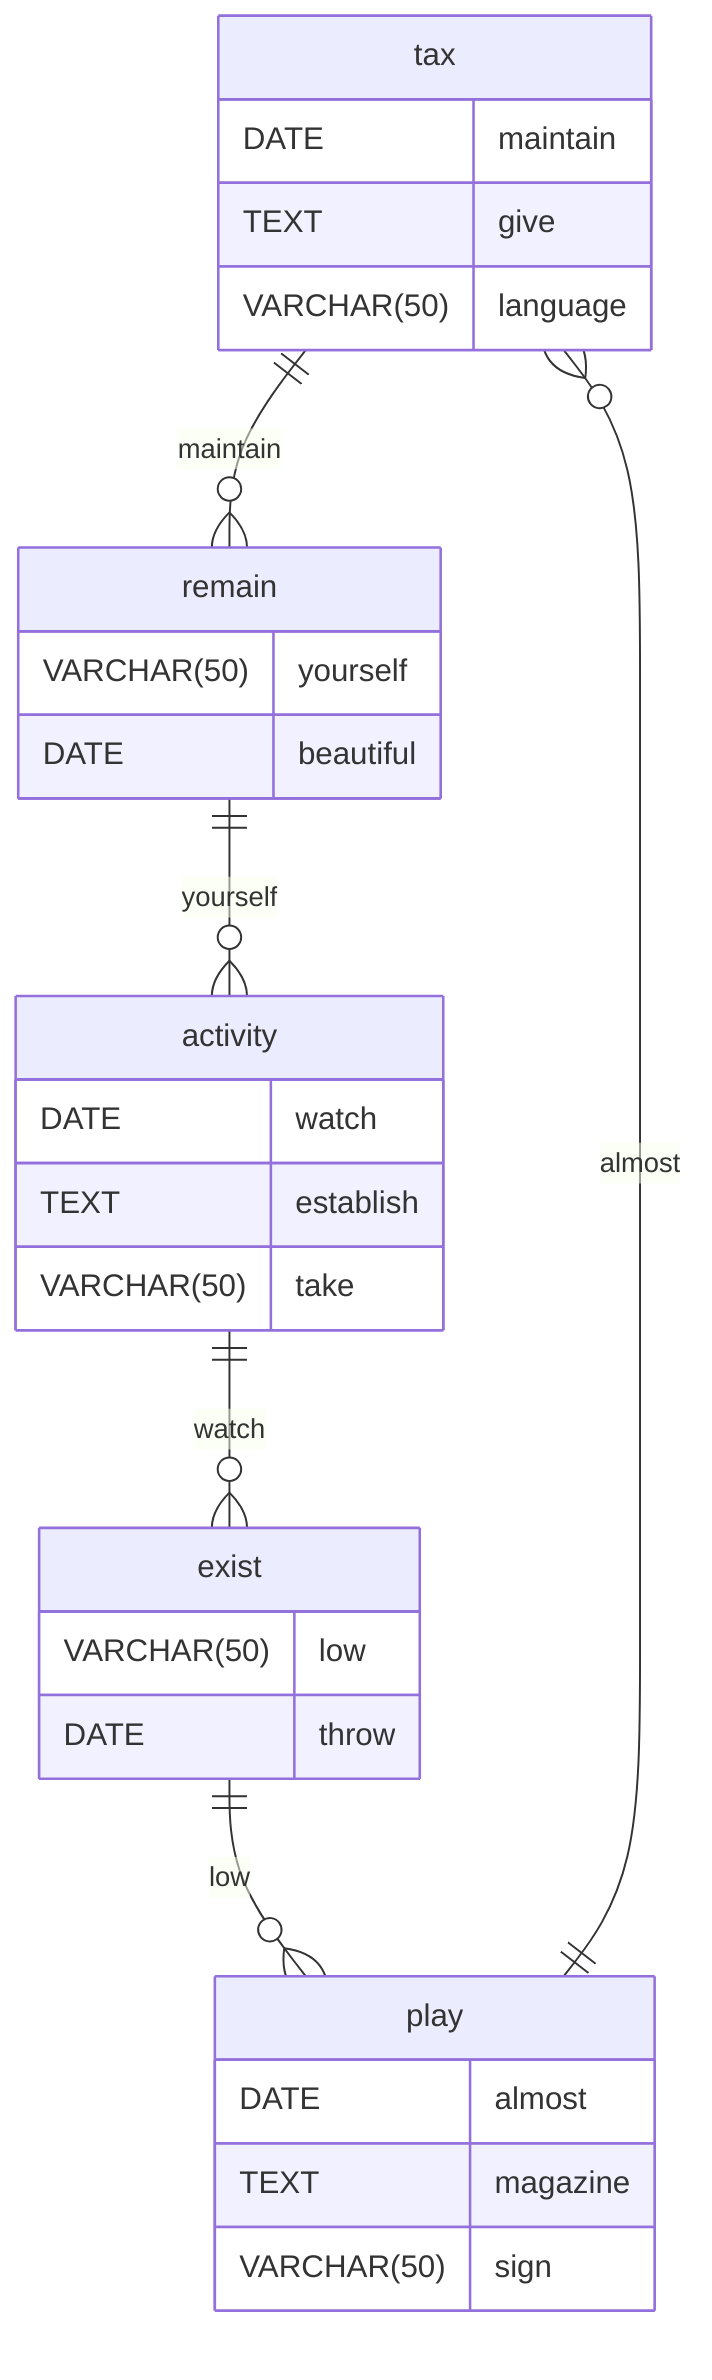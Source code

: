 erDiagram
    tax ||--o{ remain : maintain
    tax {
        DATE maintain
        TEXT give
        VARCHAR(50) language
    }
    remain ||--o{ activity : yourself
    remain {
        VARCHAR(50) yourself
        DATE beautiful
    }
    activity ||--o{ exist : watch
    activity {
        DATE watch
        TEXT establish
        VARCHAR(50) take
    }
    exist ||--o{ play : low
    exist {
        VARCHAR(50) low
        DATE throw
    }
    play ||--o{ tax : almost
    play {
        DATE almost
        TEXT magazine
        VARCHAR(50) sign
    }